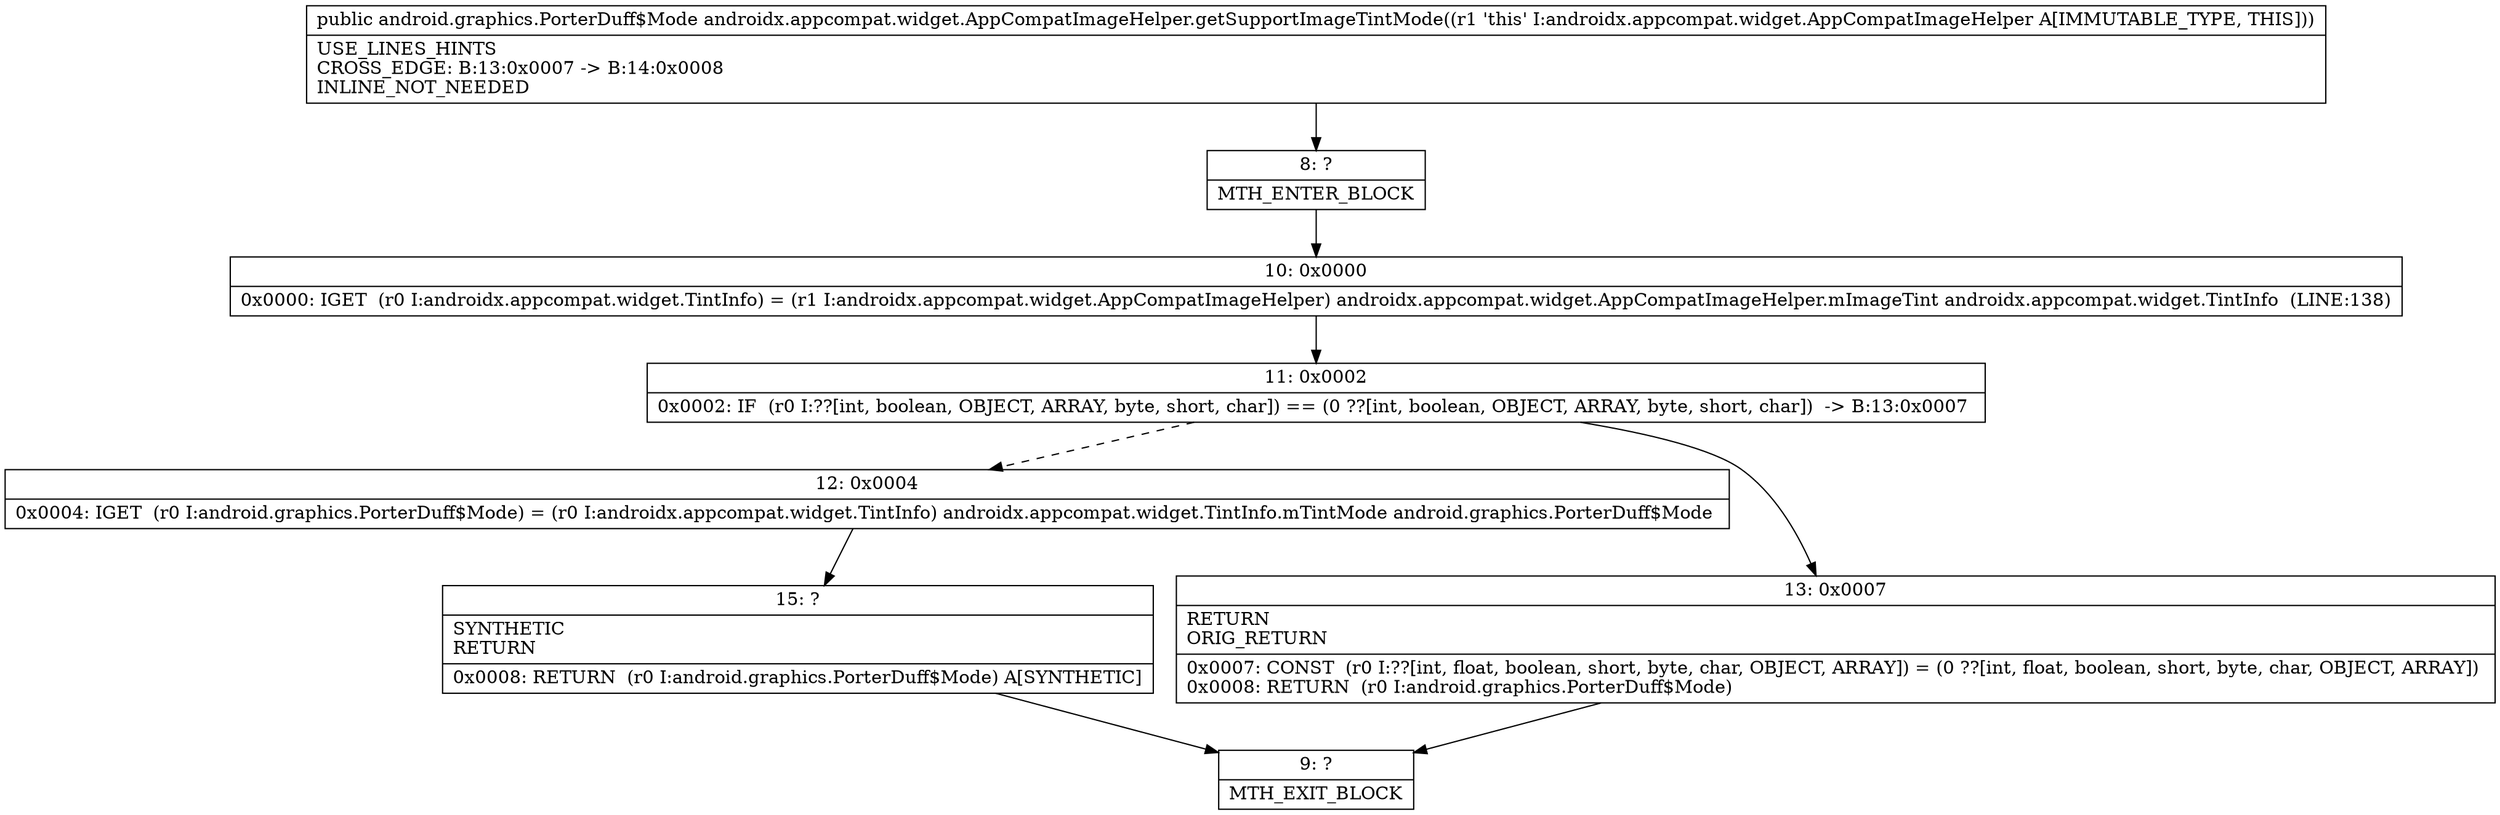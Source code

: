 digraph "CFG forandroidx.appcompat.widget.AppCompatImageHelper.getSupportImageTintMode()Landroid\/graphics\/PorterDuff$Mode;" {
Node_8 [shape=record,label="{8\:\ ?|MTH_ENTER_BLOCK\l}"];
Node_10 [shape=record,label="{10\:\ 0x0000|0x0000: IGET  (r0 I:androidx.appcompat.widget.TintInfo) = (r1 I:androidx.appcompat.widget.AppCompatImageHelper) androidx.appcompat.widget.AppCompatImageHelper.mImageTint androidx.appcompat.widget.TintInfo  (LINE:138)\l}"];
Node_11 [shape=record,label="{11\:\ 0x0002|0x0002: IF  (r0 I:??[int, boolean, OBJECT, ARRAY, byte, short, char]) == (0 ??[int, boolean, OBJECT, ARRAY, byte, short, char])  \-\> B:13:0x0007 \l}"];
Node_12 [shape=record,label="{12\:\ 0x0004|0x0004: IGET  (r0 I:android.graphics.PorterDuff$Mode) = (r0 I:androidx.appcompat.widget.TintInfo) androidx.appcompat.widget.TintInfo.mTintMode android.graphics.PorterDuff$Mode \l}"];
Node_15 [shape=record,label="{15\:\ ?|SYNTHETIC\lRETURN\l|0x0008: RETURN  (r0 I:android.graphics.PorterDuff$Mode) A[SYNTHETIC]\l}"];
Node_9 [shape=record,label="{9\:\ ?|MTH_EXIT_BLOCK\l}"];
Node_13 [shape=record,label="{13\:\ 0x0007|RETURN\lORIG_RETURN\l|0x0007: CONST  (r0 I:??[int, float, boolean, short, byte, char, OBJECT, ARRAY]) = (0 ??[int, float, boolean, short, byte, char, OBJECT, ARRAY]) \l0x0008: RETURN  (r0 I:android.graphics.PorterDuff$Mode) \l}"];
MethodNode[shape=record,label="{public android.graphics.PorterDuff$Mode androidx.appcompat.widget.AppCompatImageHelper.getSupportImageTintMode((r1 'this' I:androidx.appcompat.widget.AppCompatImageHelper A[IMMUTABLE_TYPE, THIS]))  | USE_LINES_HINTS\lCROSS_EDGE: B:13:0x0007 \-\> B:14:0x0008\lINLINE_NOT_NEEDED\l}"];
MethodNode -> Node_8;Node_8 -> Node_10;
Node_10 -> Node_11;
Node_11 -> Node_12[style=dashed];
Node_11 -> Node_13;
Node_12 -> Node_15;
Node_15 -> Node_9;
Node_13 -> Node_9;
}


